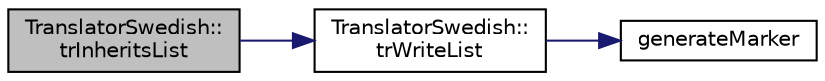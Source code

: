 digraph "TranslatorSwedish::trInheritsList"
{
 // LATEX_PDF_SIZE
  edge [fontname="Helvetica",fontsize="10",labelfontname="Helvetica",labelfontsize="10"];
  node [fontname="Helvetica",fontsize="10",shape=record];
  rankdir="LR";
  Node1 [label="TranslatorSwedish::\ltrInheritsList",height=0.2,width=0.4,color="black", fillcolor="grey75", style="filled", fontcolor="black",tooltip=" "];
  Node1 -> Node2 [color="midnightblue",fontsize="10",style="solid"];
  Node2 [label="TranslatorSwedish::\ltrWriteList",height=0.2,width=0.4,color="black", fillcolor="white", style="filled",URL="$classTranslatorSwedish.html#af64d122e4a2911cb572c601f8b84cb38",tooltip=" "];
  Node2 -> Node3 [color="midnightblue",fontsize="10",style="solid"];
  Node3 [label="generateMarker",height=0.2,width=0.4,color="black", fillcolor="white", style="filled",URL="$util_8cpp.html#a5530a73bd518581ac62e4eee5bc2f6db",tooltip=" "];
}
